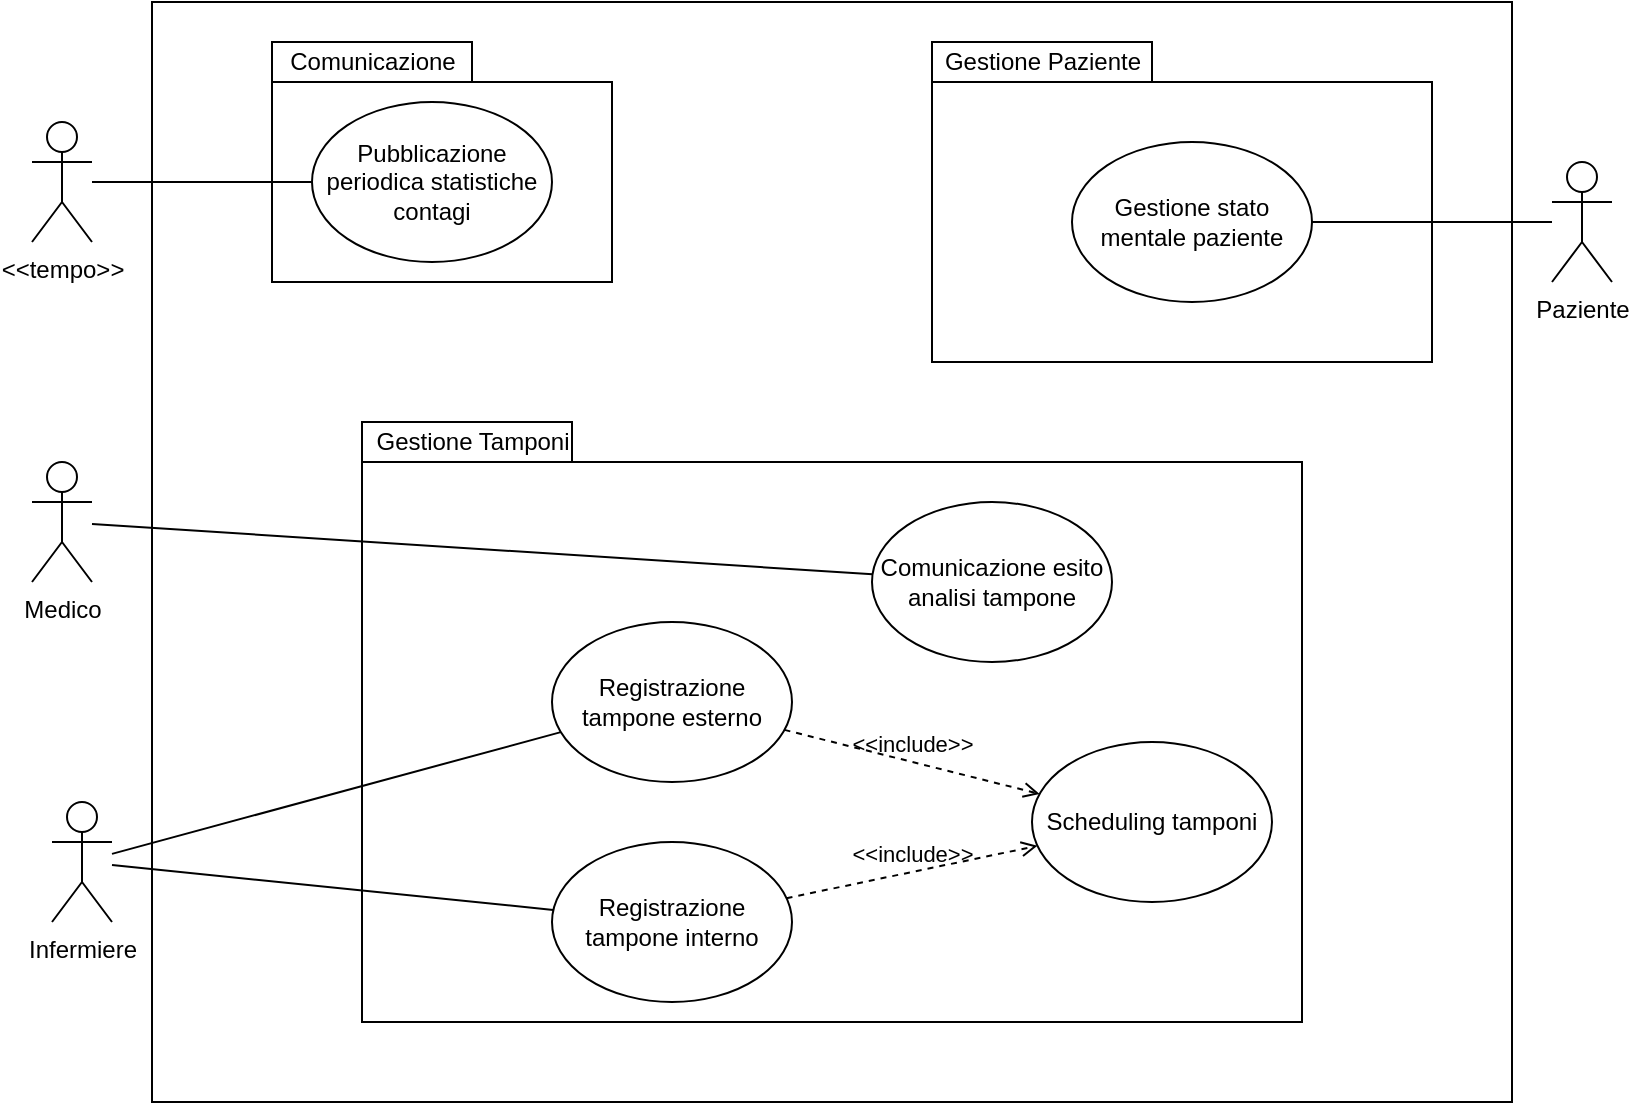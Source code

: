 <mxfile version="13.10.5" type="device"><diagram id="SlVP0i2pASS3WPXNDWzs" name="Page-1"><mxGraphModel dx="868" dy="450" grid="1" gridSize="10" guides="1" tooltips="1" connect="1" arrows="1" fold="1" page="1" pageScale="1" pageWidth="827" pageHeight="1169" math="0" shadow="0"><root><mxCell id="0"/><mxCell id="1" parent="0"/><mxCell id="D3eN1bh_PQKMvvrOWLx1-9" value="" style="rounded=0;whiteSpace=wrap;html=1;" parent="1" vertex="1"><mxGeometry x="80" y="40" width="680" height="550" as="geometry"/></mxCell><mxCell id="X5QuZINNqsEVo8Q0mZvt-4" value="package" style="shape=folder;fontStyle=1;spacingTop=10;tabWidth=110;tabHeight=20;tabPosition=left;html=1;" vertex="1" parent="1"><mxGeometry x="470" y="60" width="250" height="160" as="geometry"/></mxCell><mxCell id="X5QuZINNqsEVo8Q0mZvt-3" value="package" style="shape=folder;fontStyle=1;spacingTop=10;tabWidth=100;tabHeight=20;tabPosition=left;html=1;" vertex="1" parent="1"><mxGeometry x="140" y="60" width="170" height="120" as="geometry"/></mxCell><mxCell id="X5QuZINNqsEVo8Q0mZvt-1" value="" style="shape=folder;fontStyle=1;spacingTop=10;tabWidth=105;tabHeight=20;tabPosition=left;html=1;" vertex="1" parent="1"><mxGeometry x="185" y="250" width="470" height="300" as="geometry"/></mxCell><mxCell id="D3eN1bh_PQKMvvrOWLx1-2" value="Medico" style="shape=umlActor;verticalLabelPosition=bottom;verticalAlign=top;html=1;outlineConnect=0;" parent="1" vertex="1"><mxGeometry x="20" y="270" width="30" height="60" as="geometry"/></mxCell><mxCell id="D3eN1bh_PQKMvvrOWLx1-3" value="Comunicazione esito analisi tampone" style="ellipse;whiteSpace=wrap;html=1;" parent="1" vertex="1"><mxGeometry x="440" y="290" width="120" height="80" as="geometry"/></mxCell><mxCell id="D3eN1bh_PQKMvvrOWLx1-4" value="Pubblicazione periodica statistiche contagi" style="ellipse;whiteSpace=wrap;html=1;" parent="1" vertex="1"><mxGeometry x="160" y="90" width="120" height="80" as="geometry"/></mxCell><mxCell id="D3eN1bh_PQKMvvrOWLx1-5" value="Registrazione tampone esterno" style="ellipse;whiteSpace=wrap;html=1;" parent="1" vertex="1"><mxGeometry x="280" y="350" width="120" height="80" as="geometry"/></mxCell><mxCell id="D3eN1bh_PQKMvvrOWLx1-6" value="Registrazione tampone interno" style="ellipse;whiteSpace=wrap;html=1;" parent="1" vertex="1"><mxGeometry x="280" y="460" width="120" height="80" as="geometry"/></mxCell><mxCell id="D3eN1bh_PQKMvvrOWLx1-7" value="Scheduling tamponi" style="ellipse;whiteSpace=wrap;html=1;" parent="1" vertex="1"><mxGeometry x="520" y="410" width="120" height="80" as="geometry"/></mxCell><mxCell id="D3eN1bh_PQKMvvrOWLx1-10" value="Paziente" style="shape=umlActor;verticalLabelPosition=bottom;verticalAlign=top;html=1;outlineConnect=0;" parent="1" vertex="1"><mxGeometry x="780" y="120" width="30" height="60" as="geometry"/></mxCell><mxCell id="D3eN1bh_PQKMvvrOWLx1-11" value="" style="edgeStyle=none;html=1;endArrow=none;verticalAlign=bottom;" parent="1" source="D3eN1bh_PQKMvvrOWLx1-2" target="D3eN1bh_PQKMvvrOWLx1-3" edge="1"><mxGeometry width="160" relative="1" as="geometry"><mxPoint x="30" y="120" as="sourcePoint"/><mxPoint x="190" y="120" as="targetPoint"/></mxGeometry></mxCell><mxCell id="D3eN1bh_PQKMvvrOWLx1-14" value="&amp;lt;&amp;lt;tempo&amp;gt;&amp;gt;" style="shape=umlActor;html=1;verticalLabelPosition=bottom;verticalAlign=top;align=center;" parent="1" vertex="1"><mxGeometry x="20" y="100" width="30" height="60" as="geometry"/></mxCell><mxCell id="D3eN1bh_PQKMvvrOWLx1-15" value="Infermiere" style="shape=umlActor;html=1;verticalLabelPosition=bottom;verticalAlign=top;align=center;" parent="1" vertex="1"><mxGeometry x="30" y="440" width="30" height="60" as="geometry"/></mxCell><mxCell id="D3eN1bh_PQKMvvrOWLx1-17" value="Gestione stato mentale paziente" style="ellipse;whiteSpace=wrap;html=1;" parent="1" vertex="1"><mxGeometry x="540" y="110" width="120" height="80" as="geometry"/></mxCell><mxCell id="D3eN1bh_PQKMvvrOWLx1-19" value="" style="edgeStyle=none;html=1;endArrow=none;verticalAlign=bottom;" parent="1" source="D3eN1bh_PQKMvvrOWLx1-14" target="D3eN1bh_PQKMvvrOWLx1-4" edge="1"><mxGeometry width="160" relative="1" as="geometry"><mxPoint x="60" y="300" as="sourcePoint"/><mxPoint x="190" y="310" as="targetPoint"/></mxGeometry></mxCell><mxCell id="D3eN1bh_PQKMvvrOWLx1-20" value="" style="edgeStyle=none;html=1;endArrow=none;verticalAlign=bottom;" parent="1" source="D3eN1bh_PQKMvvrOWLx1-17" target="D3eN1bh_PQKMvvrOWLx1-10" edge="1"><mxGeometry width="160" relative="1" as="geometry"><mxPoint x="670" y="170" as="sourcePoint"/><mxPoint x="830" y="170" as="targetPoint"/></mxGeometry></mxCell><mxCell id="D3eN1bh_PQKMvvrOWLx1-21" value="" style="edgeStyle=none;html=1;endArrow=none;verticalAlign=bottom;" parent="1" source="D3eN1bh_PQKMvvrOWLx1-15" target="D3eN1bh_PQKMvvrOWLx1-5" edge="1"><mxGeometry width="160" relative="1" as="geometry"><mxPoint x="120" y="450" as="sourcePoint"/><mxPoint x="280" y="450" as="targetPoint"/></mxGeometry></mxCell><mxCell id="D3eN1bh_PQKMvvrOWLx1-22" value="" style="edgeStyle=none;html=1;endArrow=none;verticalAlign=bottom;" parent="1" source="D3eN1bh_PQKMvvrOWLx1-15" target="D3eN1bh_PQKMvvrOWLx1-6" edge="1"><mxGeometry width="160" relative="1" as="geometry"><mxPoint x="140" y="510" as="sourcePoint"/><mxPoint x="300" y="510" as="targetPoint"/></mxGeometry></mxCell><mxCell id="D3eN1bh_PQKMvvrOWLx1-23" value="&amp;lt;&amp;lt;include&amp;gt;&amp;gt;" style="edgeStyle=none;html=1;endArrow=open;verticalAlign=bottom;dashed=1;labelBackgroundColor=none;" parent="1" source="D3eN1bh_PQKMvvrOWLx1-5" target="D3eN1bh_PQKMvvrOWLx1-7" edge="1"><mxGeometry width="160" relative="1" as="geometry"><mxPoint x="370" y="380" as="sourcePoint"/><mxPoint x="530" y="380" as="targetPoint"/></mxGeometry></mxCell><mxCell id="D3eN1bh_PQKMvvrOWLx1-24" value="&amp;lt;&amp;lt;include&amp;gt;&amp;gt;" style="edgeStyle=none;html=1;endArrow=open;verticalAlign=bottom;dashed=1;labelBackgroundColor=none;" parent="1" source="D3eN1bh_PQKMvvrOWLx1-6" target="D3eN1bh_PQKMvvrOWLx1-7" edge="1"><mxGeometry width="160" relative="1" as="geometry"><mxPoint x="430" y="480" as="sourcePoint"/><mxPoint x="590" y="480" as="targetPoint"/></mxGeometry></mxCell><mxCell id="X5QuZINNqsEVo8Q0mZvt-5" value="Gestione Tamponi" style="text;html=1;align=center;verticalAlign=middle;resizable=0;points=[];autosize=1;" vertex="1" parent="1"><mxGeometry x="185" y="250" width="110" height="20" as="geometry"/></mxCell><mxCell id="X5QuZINNqsEVo8Q0mZvt-6" value="Comunicazione" style="text;html=1;align=center;verticalAlign=middle;resizable=0;points=[];autosize=1;" vertex="1" parent="1"><mxGeometry x="140" y="60" width="100" height="20" as="geometry"/></mxCell><mxCell id="X5QuZINNqsEVo8Q0mZvt-7" value="Gestione Paziente" style="text;html=1;align=center;verticalAlign=middle;resizable=0;points=[];autosize=1;" vertex="1" parent="1"><mxGeometry x="470" y="60" width="110" height="20" as="geometry"/></mxCell></root></mxGraphModel></diagram></mxfile>